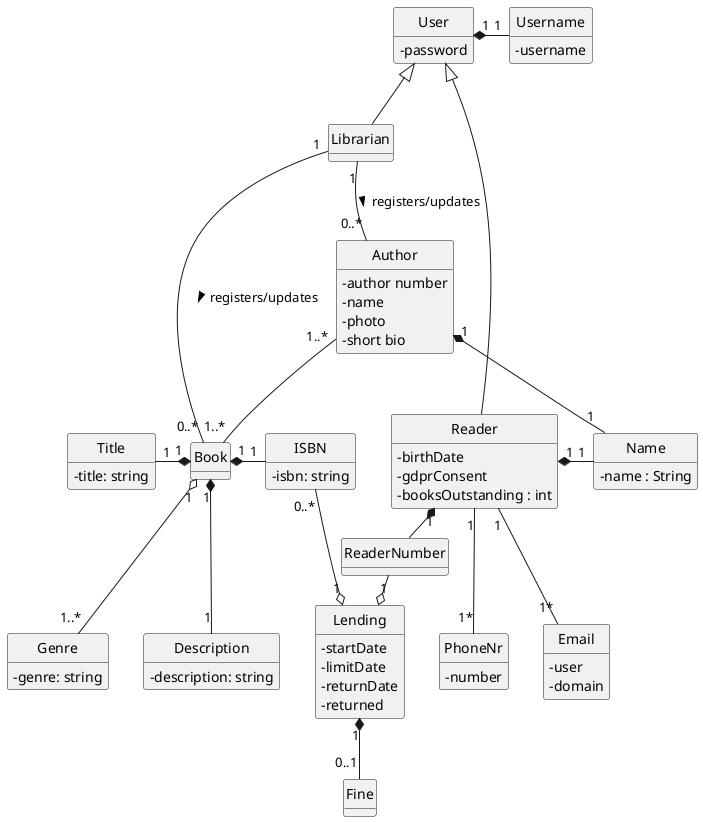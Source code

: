 @startuml
'https://plantuml.com/class-diagram
skinparam classAttributeIconSize 0
hide circle
hide methods

class User{
    - password
}

class Username{
    - username
}

class Librarian extends User{
}

class ISBN{
/'temos que implementar alguma validação?'/
/'https://en.wikipedia.org/wiki/ISBN'/
    - isbn: string
}

class Title{
/'regras?'/
    - title: string
}

class Genre{
/'escolhido de uma lista?'/
    - genre: string
}

class Description{
/'limite de caractéres?'/
    - description: string
}

class Book {
}

class Author {
    - author number
    - name
    - photo
    - short bio
    /'perguntar '/
   }

class Reader extends User{
    - birthDate /'limite inferior/superior? '/
    - gdprConsent /'que implicações tem?'/
    - booksOutstanding : int /'TODO: Perguntar se faz sentido contar no Reader'/
}

class ReaderNumber {
}

class Lending {
    - startDate
    - limitDate
    - returnDate
    - returned
}

class Fine {
}

class PhoneNr {
/'como fazer a validação?'/
    - number
}

class Email {
    /'perguntar se o domínio tem que ser validado?'/
    /'há domínios restritos?'/
    - user
    - domain
}

class Name {
    - name : String
}

Librarian "1" -- "0..*" Author : registers/updates >
Librarian "1" -- "0..*" Book : registers/updates >
Book "1..*" -up- "1..*"  Author
Reader "1" -- "1*" PhoneNr  /'mais que um?'/
Reader "1" -- "1*" Email   /'mais que um?'/
ReaderNumber "1" -o Lending
Reader "1" *- ReaderNumber
Lending "1" o-up- "0..*" ISBN
Book "1" *- "1" ISBN
Book "1" *-left- "1" Title
Book  "1" o-- "1..*"  Genre
Book  "1" *-- "1"  Description
Lending "1" *-- "0..1" Fine
Reader "1" *- "1" Name
Author "1" *-down- "1" Name
User "1" *- "1" Username

@enduml

